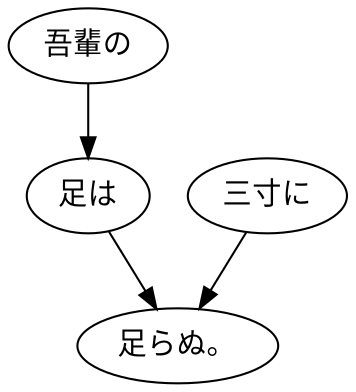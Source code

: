 digraph graph9188 {
	node0 [label="吾輩の"];
	node1 [label="足は"];
	node2 [label="三寸に"];
	node3 [label="足らぬ。"];
	node0 -> node1;
	node1 -> node3;
	node2 -> node3;
}
